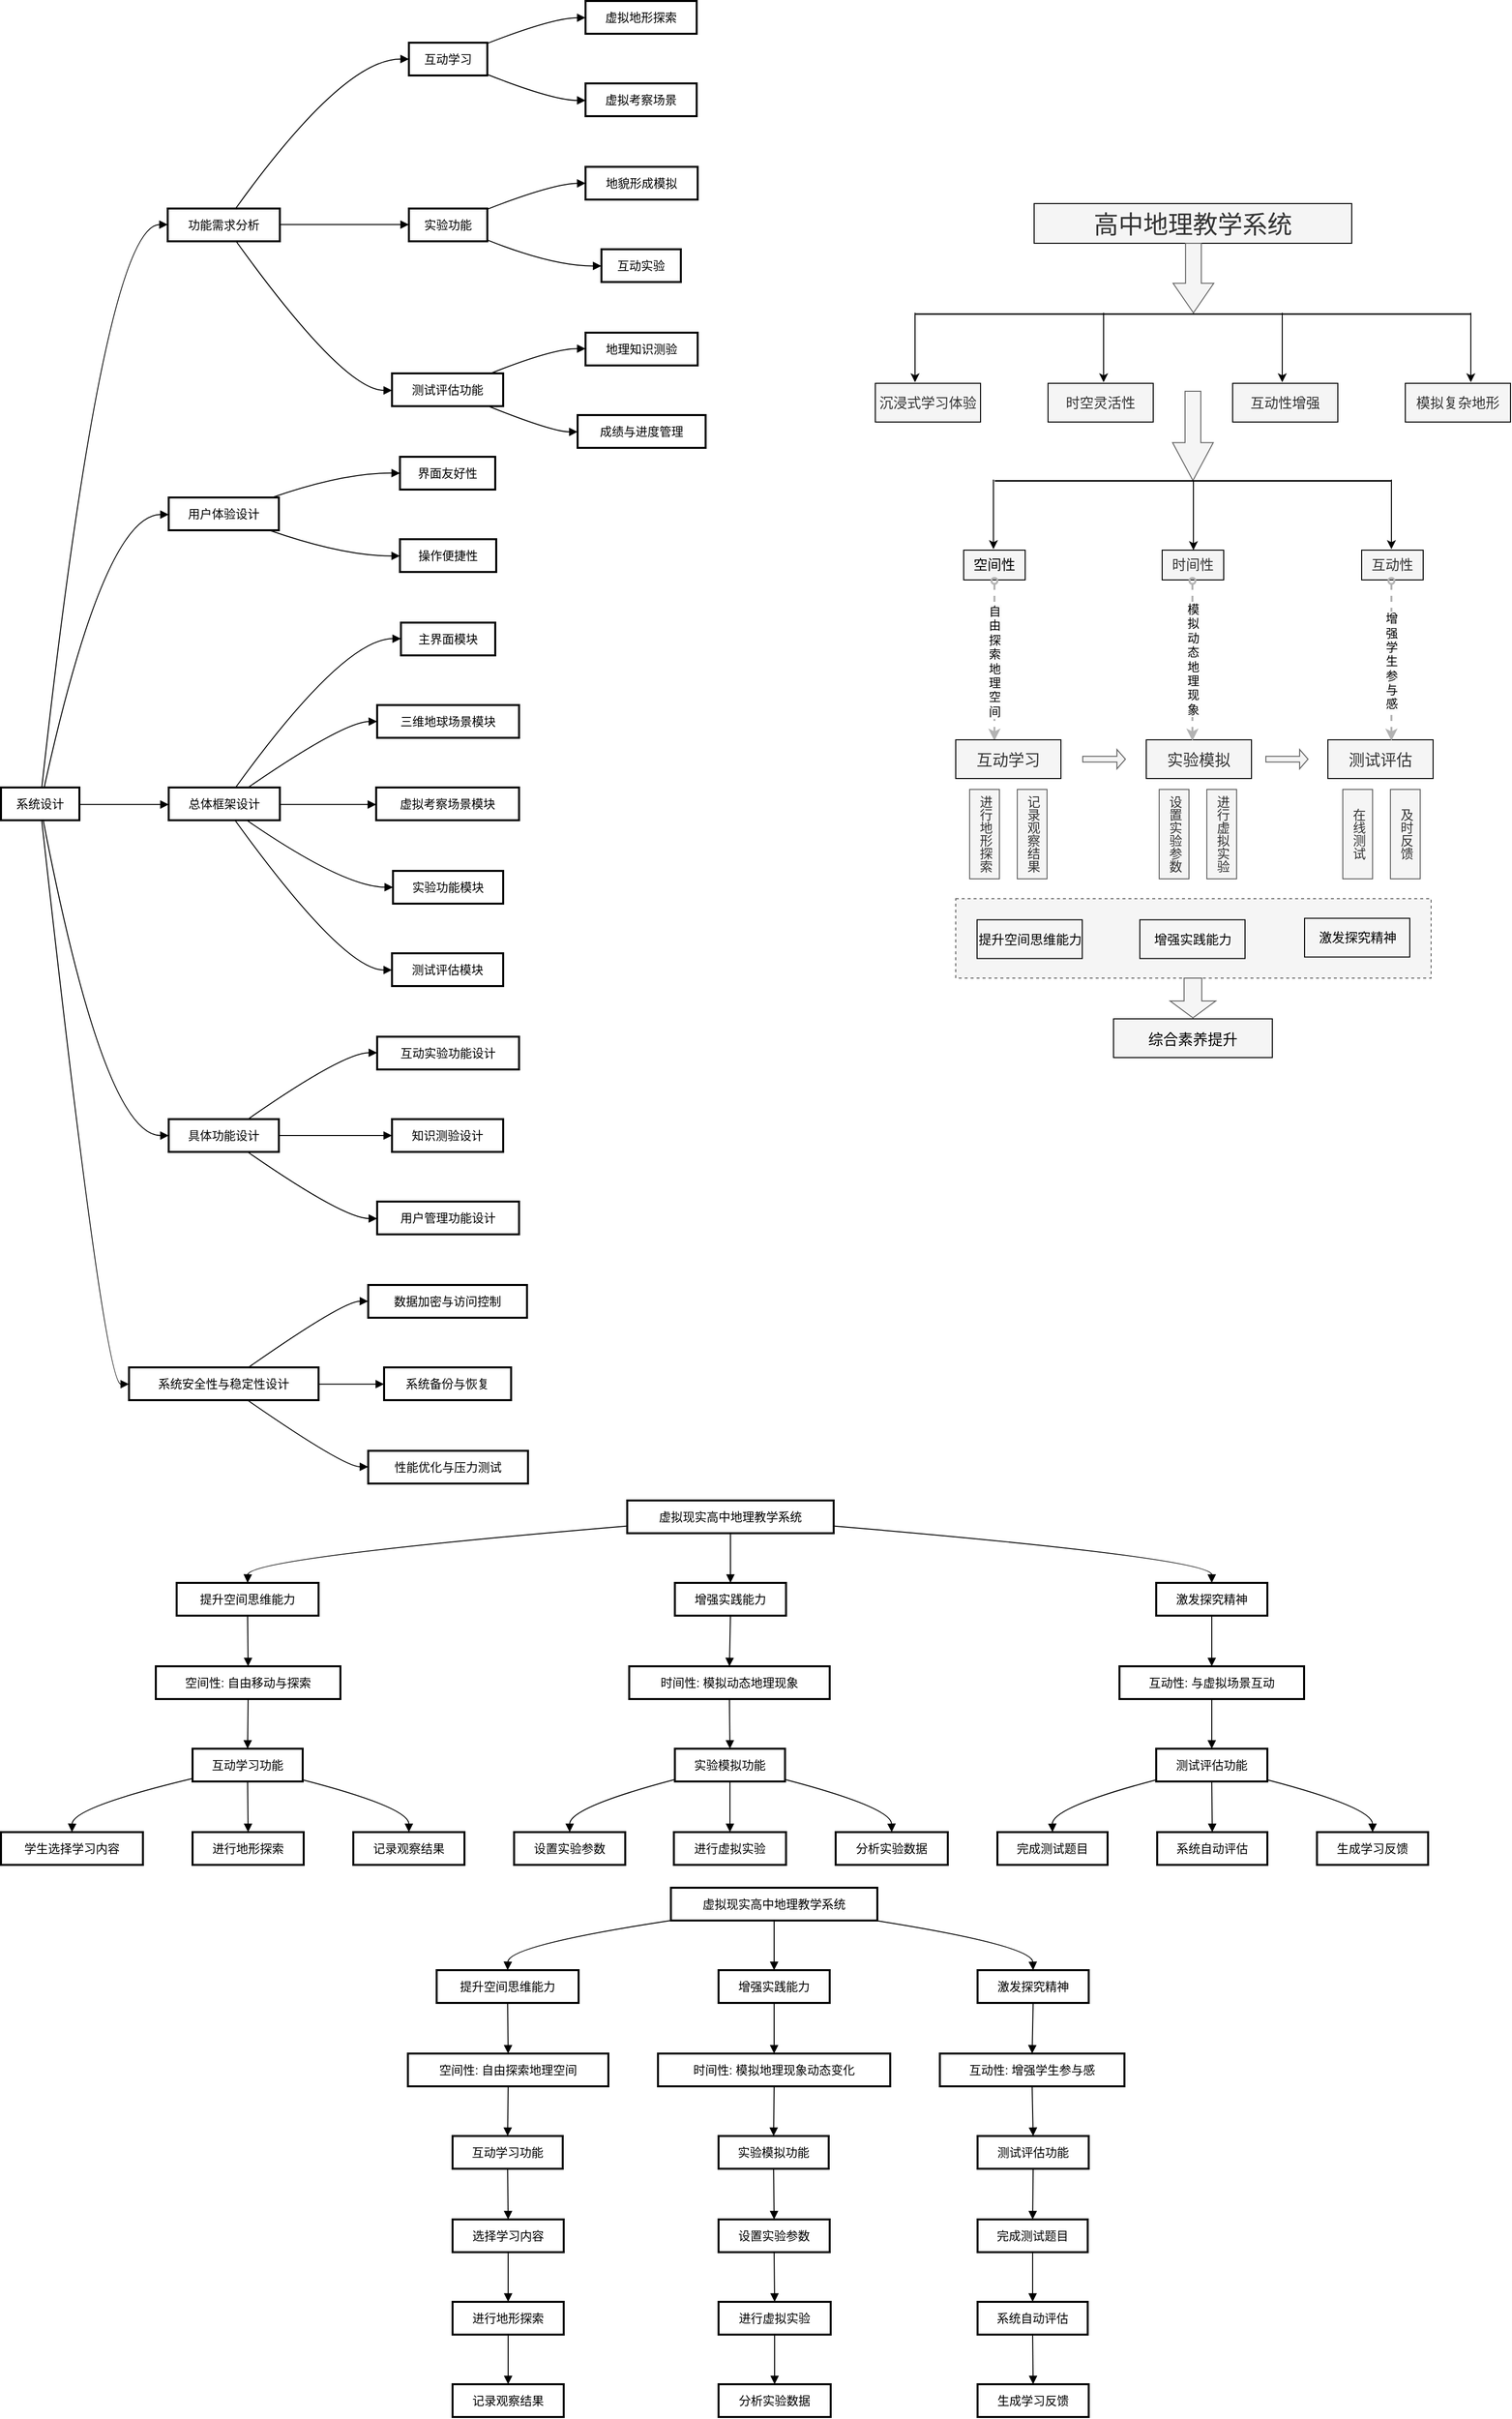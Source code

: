 <mxfile version="24.7.8">
  <diagram name="第 1 页" id="-prV1_K6u-0FTYfRDy4U">
    <mxGraphModel dx="1400" dy="871" grid="0" gridSize="10" guides="1" tooltips="1" connect="1" arrows="1" fold="1" page="1" pageScale="1" pageWidth="827" pageHeight="1169" math="0" shadow="0">
      <root>
        <mxCell id="0" />
        <mxCell id="1" parent="0" />
        <mxCell id="X02W-XwFpn8-nhFI2tIT-246" value="系统设计" style="whiteSpace=wrap;strokeWidth=2;" parent="1" vertex="1">
          <mxGeometry x="810" y="812" width="79" height="33" as="geometry" />
        </mxCell>
        <mxCell id="X02W-XwFpn8-nhFI2tIT-247" value="功能需求分析" style="whiteSpace=wrap;strokeWidth=2;" parent="1" vertex="1">
          <mxGeometry x="978" y="229" width="113" height="33" as="geometry" />
        </mxCell>
        <mxCell id="X02W-XwFpn8-nhFI2tIT-248" value="互动学习" style="whiteSpace=wrap;strokeWidth=2;" parent="1" vertex="1">
          <mxGeometry x="1221" y="62" width="79" height="33" as="geometry" />
        </mxCell>
        <mxCell id="X02W-XwFpn8-nhFI2tIT-249" value="虚拟地形探索" style="whiteSpace=wrap;strokeWidth=2;" parent="1" vertex="1">
          <mxGeometry x="1399" y="20" width="112" height="33" as="geometry" />
        </mxCell>
        <mxCell id="X02W-XwFpn8-nhFI2tIT-250" value="虚拟考察场景" style="whiteSpace=wrap;strokeWidth=2;" parent="1" vertex="1">
          <mxGeometry x="1399" y="103" width="112" height="33" as="geometry" />
        </mxCell>
        <mxCell id="X02W-XwFpn8-nhFI2tIT-251" value="实验功能" style="whiteSpace=wrap;strokeWidth=2;" parent="1" vertex="1">
          <mxGeometry x="1221" y="229" width="79" height="33" as="geometry" />
        </mxCell>
        <mxCell id="X02W-XwFpn8-nhFI2tIT-252" value="地貌形成模拟" style="whiteSpace=wrap;strokeWidth=2;" parent="1" vertex="1">
          <mxGeometry x="1399" y="187" width="113" height="33" as="geometry" />
        </mxCell>
        <mxCell id="X02W-XwFpn8-nhFI2tIT-253" value="互动实验" style="whiteSpace=wrap;strokeWidth=2;" parent="1" vertex="1">
          <mxGeometry x="1415" y="270" width="80" height="33" as="geometry" />
        </mxCell>
        <mxCell id="X02W-XwFpn8-nhFI2tIT-254" value="测试评估功能" style="whiteSpace=wrap;strokeWidth=2;" parent="1" vertex="1">
          <mxGeometry x="1204" y="395" width="112" height="33" as="geometry" />
        </mxCell>
        <mxCell id="X02W-XwFpn8-nhFI2tIT-255" value="地理知识测验" style="whiteSpace=wrap;strokeWidth=2;" parent="1" vertex="1">
          <mxGeometry x="1399" y="354" width="113" height="33" as="geometry" />
        </mxCell>
        <mxCell id="X02W-XwFpn8-nhFI2tIT-256" value="成绩与进度管理" style="whiteSpace=wrap;strokeWidth=2;" parent="1" vertex="1">
          <mxGeometry x="1391" y="437" width="129" height="33" as="geometry" />
        </mxCell>
        <mxCell id="X02W-XwFpn8-nhFI2tIT-257" value="用户体验设计" style="whiteSpace=wrap;strokeWidth=2;" parent="1" vertex="1">
          <mxGeometry x="979" y="520" width="111" height="33" as="geometry" />
        </mxCell>
        <mxCell id="X02W-XwFpn8-nhFI2tIT-258" value="界面友好性" style="whiteSpace=wrap;strokeWidth=2;" parent="1" vertex="1">
          <mxGeometry x="1212" y="479" width="96" height="33" as="geometry" />
        </mxCell>
        <mxCell id="X02W-XwFpn8-nhFI2tIT-259" value="操作便捷性" style="whiteSpace=wrap;strokeWidth=2;" parent="1" vertex="1">
          <mxGeometry x="1212" y="562" width="97" height="33" as="geometry" />
        </mxCell>
        <mxCell id="X02W-XwFpn8-nhFI2tIT-260" value="总体框架设计" style="whiteSpace=wrap;strokeWidth=2;" parent="1" vertex="1">
          <mxGeometry x="979" y="812" width="112" height="33" as="geometry" />
        </mxCell>
        <mxCell id="X02W-XwFpn8-nhFI2tIT-261" value="主界面模块" style="whiteSpace=wrap;strokeWidth=2;" parent="1" vertex="1">
          <mxGeometry x="1213" y="646" width="95" height="33" as="geometry" />
        </mxCell>
        <mxCell id="X02W-XwFpn8-nhFI2tIT-262" value="三维地球场景模块" style="whiteSpace=wrap;strokeWidth=2;" parent="1" vertex="1">
          <mxGeometry x="1189" y="729" width="143" height="33" as="geometry" />
        </mxCell>
        <mxCell id="X02W-XwFpn8-nhFI2tIT-263" value="虚拟考察场景模块" style="whiteSpace=wrap;strokeWidth=2;" parent="1" vertex="1">
          <mxGeometry x="1188" y="812" width="144" height="33" as="geometry" />
        </mxCell>
        <mxCell id="X02W-XwFpn8-nhFI2tIT-264" value="实验功能模块" style="whiteSpace=wrap;strokeWidth=2;" parent="1" vertex="1">
          <mxGeometry x="1205" y="896" width="111" height="33" as="geometry" />
        </mxCell>
        <mxCell id="X02W-XwFpn8-nhFI2tIT-265" value="测试评估模块" style="whiteSpace=wrap;strokeWidth=2;" parent="1" vertex="1">
          <mxGeometry x="1204" y="979" width="112" height="33" as="geometry" />
        </mxCell>
        <mxCell id="X02W-XwFpn8-nhFI2tIT-266" value="具体功能设计" style="whiteSpace=wrap;strokeWidth=2;" parent="1" vertex="1">
          <mxGeometry x="979" y="1146" width="111" height="33" as="geometry" />
        </mxCell>
        <mxCell id="X02W-XwFpn8-nhFI2tIT-267" value="互动实验功能设计" style="whiteSpace=wrap;strokeWidth=2;" parent="1" vertex="1">
          <mxGeometry x="1189" y="1063" width="143" height="33" as="geometry" />
        </mxCell>
        <mxCell id="X02W-XwFpn8-nhFI2tIT-268" value="知识测验设计" style="whiteSpace=wrap;strokeWidth=2;" parent="1" vertex="1">
          <mxGeometry x="1204" y="1146" width="112" height="33" as="geometry" />
        </mxCell>
        <mxCell id="X02W-XwFpn8-nhFI2tIT-269" value="用户管理功能设计" style="whiteSpace=wrap;strokeWidth=2;" parent="1" vertex="1">
          <mxGeometry x="1189" y="1229" width="143" height="33" as="geometry" />
        </mxCell>
        <mxCell id="X02W-XwFpn8-nhFI2tIT-270" value="系统安全性与稳定性设计" style="whiteSpace=wrap;strokeWidth=2;" parent="1" vertex="1">
          <mxGeometry x="939" y="1396" width="191" height="33" as="geometry" />
        </mxCell>
        <mxCell id="X02W-XwFpn8-nhFI2tIT-271" value="数据加密与访问控制" style="whiteSpace=wrap;strokeWidth=2;" parent="1" vertex="1">
          <mxGeometry x="1180" y="1313" width="160" height="33" as="geometry" />
        </mxCell>
        <mxCell id="X02W-XwFpn8-nhFI2tIT-272" value="系统备份与恢复" style="whiteSpace=wrap;strokeWidth=2;" parent="1" vertex="1">
          <mxGeometry x="1196" y="1396" width="128" height="33" as="geometry" />
        </mxCell>
        <mxCell id="X02W-XwFpn8-nhFI2tIT-273" value="性能优化与压力测试" style="whiteSpace=wrap;strokeWidth=2;" parent="1" vertex="1">
          <mxGeometry x="1180" y="1480" width="161" height="33" as="geometry" />
        </mxCell>
        <mxCell id="X02W-XwFpn8-nhFI2tIT-274" value="" style="curved=1;startArrow=none;endArrow=block;exitX=0.52;exitY=0.01;entryX=0;entryY=0.49;rounded=0;" parent="1" source="X02W-XwFpn8-nhFI2tIT-246" target="X02W-XwFpn8-nhFI2tIT-247" edge="1">
          <mxGeometry relative="1" as="geometry">
            <Array as="points">
              <mxPoint x="914" y="245" />
            </Array>
          </mxGeometry>
        </mxCell>
        <mxCell id="X02W-XwFpn8-nhFI2tIT-275" value="" style="curved=1;startArrow=none;endArrow=block;exitX=0.61;exitY=-0.02;entryX=0;entryY=0.5;rounded=0;" parent="1" source="X02W-XwFpn8-nhFI2tIT-247" target="X02W-XwFpn8-nhFI2tIT-248" edge="1">
          <mxGeometry relative="1" as="geometry">
            <Array as="points">
              <mxPoint x="1155" y="78" />
            </Array>
          </mxGeometry>
        </mxCell>
        <mxCell id="X02W-XwFpn8-nhFI2tIT-276" value="" style="curved=1;startArrow=none;endArrow=block;exitX=1;exitY=0.02;entryX=0;entryY=0.51;rounded=0;" parent="1" source="X02W-XwFpn8-nhFI2tIT-248" target="X02W-XwFpn8-nhFI2tIT-249" edge="1">
          <mxGeometry relative="1" as="geometry">
            <Array as="points">
              <mxPoint x="1366" y="37" />
            </Array>
          </mxGeometry>
        </mxCell>
        <mxCell id="X02W-XwFpn8-nhFI2tIT-277" value="" style="curved=1;startArrow=none;endArrow=block;exitX=1;exitY=0.97;entryX=0;entryY=0.52;rounded=0;" parent="1" source="X02W-XwFpn8-nhFI2tIT-248" target="X02W-XwFpn8-nhFI2tIT-250" edge="1">
          <mxGeometry relative="1" as="geometry">
            <Array as="points">
              <mxPoint x="1366" y="120" />
            </Array>
          </mxGeometry>
        </mxCell>
        <mxCell id="X02W-XwFpn8-nhFI2tIT-278" value="" style="curved=1;startArrow=none;endArrow=block;exitX=1;exitY=0.49;entryX=0;entryY=0.49;rounded=0;" parent="1" source="X02W-XwFpn8-nhFI2tIT-247" target="X02W-XwFpn8-nhFI2tIT-251" edge="1">
          <mxGeometry relative="1" as="geometry">
            <Array as="points" />
          </mxGeometry>
        </mxCell>
        <mxCell id="X02W-XwFpn8-nhFI2tIT-279" value="" style="curved=1;startArrow=none;endArrow=block;exitX=1;exitY=0.02;entryX=0;entryY=0.5;rounded=0;" parent="1" source="X02W-XwFpn8-nhFI2tIT-251" target="X02W-XwFpn8-nhFI2tIT-252" edge="1">
          <mxGeometry relative="1" as="geometry">
            <Array as="points">
              <mxPoint x="1366" y="204" />
            </Array>
          </mxGeometry>
        </mxCell>
        <mxCell id="X02W-XwFpn8-nhFI2tIT-280" value="" style="curved=1;startArrow=none;endArrow=block;exitX=1;exitY=0.96;entryX=0;entryY=0.51;rounded=0;" parent="1" source="X02W-XwFpn8-nhFI2tIT-251" target="X02W-XwFpn8-nhFI2tIT-253" edge="1">
          <mxGeometry relative="1" as="geometry">
            <Array as="points">
              <mxPoint x="1366" y="287" />
            </Array>
          </mxGeometry>
        </mxCell>
        <mxCell id="X02W-XwFpn8-nhFI2tIT-281" value="" style="curved=1;startArrow=none;endArrow=block;exitX=0.61;exitY=1;entryX=0;entryY=0.52;rounded=0;" parent="1" source="X02W-XwFpn8-nhFI2tIT-247" target="X02W-XwFpn8-nhFI2tIT-254" edge="1">
          <mxGeometry relative="1" as="geometry">
            <Array as="points">
              <mxPoint x="1155" y="412" />
            </Array>
          </mxGeometry>
        </mxCell>
        <mxCell id="X02W-XwFpn8-nhFI2tIT-282" value="" style="curved=1;startArrow=none;endArrow=block;exitX=0.88;exitY=0.01;entryX=0;entryY=0.49;rounded=0;" parent="1" source="X02W-XwFpn8-nhFI2tIT-254" target="X02W-XwFpn8-nhFI2tIT-255" edge="1">
          <mxGeometry relative="1" as="geometry">
            <Array as="points">
              <mxPoint x="1366" y="370" />
            </Array>
          </mxGeometry>
        </mxCell>
        <mxCell id="X02W-XwFpn8-nhFI2tIT-283" value="" style="curved=1;startArrow=none;endArrow=block;exitX=0.88;exitY=1.02;entryX=0;entryY=0.51;rounded=0;" parent="1" source="X02W-XwFpn8-nhFI2tIT-254" target="X02W-XwFpn8-nhFI2tIT-256" edge="1">
          <mxGeometry relative="1" as="geometry">
            <Array as="points">
              <mxPoint x="1366" y="454" />
            </Array>
          </mxGeometry>
        </mxCell>
        <mxCell id="X02W-XwFpn8-nhFI2tIT-284" value="" style="curved=1;startArrow=none;endArrow=block;exitX=0.55;exitY=0.01;entryX=0;entryY=0.52;rounded=0;" parent="1" source="X02W-XwFpn8-nhFI2tIT-246" target="X02W-XwFpn8-nhFI2tIT-257" edge="1">
          <mxGeometry relative="1" as="geometry">
            <Array as="points">
              <mxPoint x="914" y="537" />
            </Array>
          </mxGeometry>
        </mxCell>
        <mxCell id="X02W-XwFpn8-nhFI2tIT-285" value="" style="curved=1;startArrow=none;endArrow=block;exitX=0.93;exitY=0.01;entryX=0;entryY=0.5;rounded=0;" parent="1" source="X02W-XwFpn8-nhFI2tIT-257" target="X02W-XwFpn8-nhFI2tIT-258" edge="1">
          <mxGeometry relative="1" as="geometry">
            <Array as="points">
              <mxPoint x="1155" y="495" />
            </Array>
          </mxGeometry>
        </mxCell>
        <mxCell id="X02W-XwFpn8-nhFI2tIT-286" value="" style="curved=1;startArrow=none;endArrow=block;exitX=0.93;exitY=1.02;entryX=0;entryY=0.51;rounded=0;" parent="1" source="X02W-XwFpn8-nhFI2tIT-257" target="X02W-XwFpn8-nhFI2tIT-259" edge="1">
          <mxGeometry relative="1" as="geometry">
            <Array as="points">
              <mxPoint x="1155" y="579" />
            </Array>
          </mxGeometry>
        </mxCell>
        <mxCell id="X02W-XwFpn8-nhFI2tIT-287" value="" style="curved=1;startArrow=none;endArrow=block;exitX=1;exitY=0.52;entryX=0;entryY=0.52;rounded=0;" parent="1" source="X02W-XwFpn8-nhFI2tIT-246" target="X02W-XwFpn8-nhFI2tIT-260" edge="1">
          <mxGeometry relative="1" as="geometry">
            <Array as="points" />
          </mxGeometry>
        </mxCell>
        <mxCell id="X02W-XwFpn8-nhFI2tIT-288" value="" style="curved=1;startArrow=none;endArrow=block;exitX=0.6;exitY=0.01;entryX=0;entryY=0.49;rounded=0;" parent="1" source="X02W-XwFpn8-nhFI2tIT-260" target="X02W-XwFpn8-nhFI2tIT-261" edge="1">
          <mxGeometry relative="1" as="geometry">
            <Array as="points">
              <mxPoint x="1155" y="662" />
            </Array>
          </mxGeometry>
        </mxCell>
        <mxCell id="X02W-XwFpn8-nhFI2tIT-289" value="" style="curved=1;startArrow=none;endArrow=block;exitX=0.71;exitY=0.01;entryX=0;entryY=0.5;rounded=0;" parent="1" source="X02W-XwFpn8-nhFI2tIT-260" target="X02W-XwFpn8-nhFI2tIT-262" edge="1">
          <mxGeometry relative="1" as="geometry">
            <Array as="points">
              <mxPoint x="1155" y="746" />
            </Array>
          </mxGeometry>
        </mxCell>
        <mxCell id="X02W-XwFpn8-nhFI2tIT-290" value="" style="curved=1;startArrow=none;endArrow=block;exitX=0.99;exitY=0.52;entryX=0;entryY=0.52;rounded=0;" parent="1" source="X02W-XwFpn8-nhFI2tIT-260" target="X02W-XwFpn8-nhFI2tIT-263" edge="1">
          <mxGeometry relative="1" as="geometry">
            <Array as="points" />
          </mxGeometry>
        </mxCell>
        <mxCell id="X02W-XwFpn8-nhFI2tIT-291" value="" style="curved=1;startArrow=none;endArrow=block;exitX=0.71;exitY=1.02;entryX=0;entryY=0.5;rounded=0;" parent="1" source="X02W-XwFpn8-nhFI2tIT-260" target="X02W-XwFpn8-nhFI2tIT-264" edge="1">
          <mxGeometry relative="1" as="geometry">
            <Array as="points">
              <mxPoint x="1155" y="912" />
            </Array>
          </mxGeometry>
        </mxCell>
        <mxCell id="X02W-XwFpn8-nhFI2tIT-292" value="" style="curved=1;startArrow=none;endArrow=block;exitX=0.6;exitY=1.02;entryX=0;entryY=0.51;rounded=0;" parent="1" source="X02W-XwFpn8-nhFI2tIT-260" target="X02W-XwFpn8-nhFI2tIT-265" edge="1">
          <mxGeometry relative="1" as="geometry">
            <Array as="points">
              <mxPoint x="1155" y="996" />
            </Array>
          </mxGeometry>
        </mxCell>
        <mxCell id="X02W-XwFpn8-nhFI2tIT-293" value="" style="curved=1;startArrow=none;endArrow=block;exitX=0.54;exitY=1.02;entryX=0;entryY=0.5;rounded=0;" parent="1" source="X02W-XwFpn8-nhFI2tIT-246" target="X02W-XwFpn8-nhFI2tIT-266" edge="1">
          <mxGeometry relative="1" as="geometry">
            <Array as="points">
              <mxPoint x="914" y="1163" />
            </Array>
          </mxGeometry>
        </mxCell>
        <mxCell id="X02W-XwFpn8-nhFI2tIT-294" value="" style="curved=1;startArrow=none;endArrow=block;exitX=0.72;exitY=0;entryX=0;entryY=0.49;rounded=0;" parent="1" source="X02W-XwFpn8-nhFI2tIT-266" target="X02W-XwFpn8-nhFI2tIT-267" edge="1">
          <mxGeometry relative="1" as="geometry">
            <Array as="points">
              <mxPoint x="1155" y="1079" />
            </Array>
          </mxGeometry>
        </mxCell>
        <mxCell id="X02W-XwFpn8-nhFI2tIT-295" value="" style="curved=1;startArrow=none;endArrow=block;exitX=1;exitY=0.5;entryX=0;entryY=0.5;rounded=0;" parent="1" source="X02W-XwFpn8-nhFI2tIT-266" target="X02W-XwFpn8-nhFI2tIT-268" edge="1">
          <mxGeometry relative="1" as="geometry">
            <Array as="points" />
          </mxGeometry>
        </mxCell>
        <mxCell id="X02W-XwFpn8-nhFI2tIT-296" value="" style="curved=1;startArrow=none;endArrow=block;exitX=0.72;exitY=1.01;entryX=0;entryY=0.52;rounded=0;" parent="1" source="X02W-XwFpn8-nhFI2tIT-266" target="X02W-XwFpn8-nhFI2tIT-269" edge="1">
          <mxGeometry relative="1" as="geometry">
            <Array as="points">
              <mxPoint x="1155" y="1246" />
            </Array>
          </mxGeometry>
        </mxCell>
        <mxCell id="X02W-XwFpn8-nhFI2tIT-297" value="" style="curved=1;startArrow=none;endArrow=block;exitX=0.52;exitY=1.02;entryX=0;entryY=0.51;rounded=0;" parent="1" source="X02W-XwFpn8-nhFI2tIT-246" target="X02W-XwFpn8-nhFI2tIT-270" edge="1">
          <mxGeometry relative="1" as="geometry">
            <Array as="points">
              <mxPoint x="914" y="1413" />
            </Array>
          </mxGeometry>
        </mxCell>
        <mxCell id="X02W-XwFpn8-nhFI2tIT-298" value="" style="curved=1;startArrow=none;endArrow=block;exitX=0.63;exitY=0;entryX=0;entryY=0.5;rounded=0;" parent="1" source="X02W-XwFpn8-nhFI2tIT-270" target="X02W-XwFpn8-nhFI2tIT-271" edge="1">
          <mxGeometry relative="1" as="geometry">
            <Array as="points">
              <mxPoint x="1155" y="1329" />
            </Array>
          </mxGeometry>
        </mxCell>
        <mxCell id="X02W-XwFpn8-nhFI2tIT-299" value="" style="curved=1;startArrow=none;endArrow=block;exitX=1;exitY=0.51;entryX=0;entryY=0.51;rounded=0;" parent="1" source="X02W-XwFpn8-nhFI2tIT-270" target="X02W-XwFpn8-nhFI2tIT-272" edge="1">
          <mxGeometry relative="1" as="geometry">
            <Array as="points" />
          </mxGeometry>
        </mxCell>
        <mxCell id="X02W-XwFpn8-nhFI2tIT-300" value="" style="curved=1;startArrow=none;endArrow=block;exitX=0.63;exitY=1.02;entryX=0;entryY=0.49;rounded=0;" parent="1" source="X02W-XwFpn8-nhFI2tIT-270" target="X02W-XwFpn8-nhFI2tIT-273" edge="1">
          <mxGeometry relative="1" as="geometry">
            <Array as="points">
              <mxPoint x="1155" y="1496" />
            </Array>
          </mxGeometry>
        </mxCell>
        <mxCell id="YhO-kmCt9V6vggGE06Bi-33" value="虚拟现实高中地理教学系统" style="whiteSpace=wrap;strokeWidth=2;" vertex="1" parent="1">
          <mxGeometry x="1441" y="1530" width="208" height="33" as="geometry" />
        </mxCell>
        <mxCell id="YhO-kmCt9V6vggGE06Bi-34" value="提升空间思维能力" style="whiteSpace=wrap;strokeWidth=2;" vertex="1" parent="1">
          <mxGeometry x="987" y="1613" width="143" height="33" as="geometry" />
        </mxCell>
        <mxCell id="YhO-kmCt9V6vggGE06Bi-35" value="增强实践能力" style="whiteSpace=wrap;strokeWidth=2;" vertex="1" parent="1">
          <mxGeometry x="1489" y="1613" width="112" height="33" as="geometry" />
        </mxCell>
        <mxCell id="YhO-kmCt9V6vggGE06Bi-36" value="激发探究精神" style="whiteSpace=wrap;strokeWidth=2;" vertex="1" parent="1">
          <mxGeometry x="1974" y="1613" width="112" height="33" as="geometry" />
        </mxCell>
        <mxCell id="YhO-kmCt9V6vggGE06Bi-37" value="空间性: 自由移动与探索" style="whiteSpace=wrap;strokeWidth=2;" vertex="1" parent="1">
          <mxGeometry x="966" y="1697" width="186" height="33" as="geometry" />
        </mxCell>
        <mxCell id="YhO-kmCt9V6vggGE06Bi-38" value="时间性: 模拟动态地理现象" style="whiteSpace=wrap;strokeWidth=2;" vertex="1" parent="1">
          <mxGeometry x="1443" y="1697" width="202" height="33" as="geometry" />
        </mxCell>
        <mxCell id="YhO-kmCt9V6vggGE06Bi-39" value="互动性: 与虚拟场景互动" style="whiteSpace=wrap;strokeWidth=2;" vertex="1" parent="1">
          <mxGeometry x="1937" y="1697" width="186" height="33" as="geometry" />
        </mxCell>
        <mxCell id="YhO-kmCt9V6vggGE06Bi-40" value="互动学习功能" style="whiteSpace=wrap;strokeWidth=2;" vertex="1" parent="1">
          <mxGeometry x="1003" y="1780" width="111" height="33" as="geometry" />
        </mxCell>
        <mxCell id="YhO-kmCt9V6vggGE06Bi-41" value="实验模拟功能" style="whiteSpace=wrap;strokeWidth=2;" vertex="1" parent="1">
          <mxGeometry x="1489" y="1780" width="111" height="33" as="geometry" />
        </mxCell>
        <mxCell id="YhO-kmCt9V6vggGE06Bi-42" value="测试评估功能" style="whiteSpace=wrap;strokeWidth=2;" vertex="1" parent="1">
          <mxGeometry x="1974" y="1780" width="112" height="33" as="geometry" />
        </mxCell>
        <mxCell id="YhO-kmCt9V6vggGE06Bi-43" value="学生选择学习内容" style="whiteSpace=wrap;strokeWidth=2;" vertex="1" parent="1">
          <mxGeometry x="810" y="1864" width="143" height="33" as="geometry" />
        </mxCell>
        <mxCell id="YhO-kmCt9V6vggGE06Bi-44" value="进行地形探索" style="whiteSpace=wrap;strokeWidth=2;" vertex="1" parent="1">
          <mxGeometry x="1003" y="1864" width="112" height="33" as="geometry" />
        </mxCell>
        <mxCell id="YhO-kmCt9V6vggGE06Bi-45" value="记录观察结果" style="whiteSpace=wrap;strokeWidth=2;" vertex="1" parent="1">
          <mxGeometry x="1165" y="1864" width="112" height="33" as="geometry" />
        </mxCell>
        <mxCell id="YhO-kmCt9V6vggGE06Bi-46" value="设置实验参数" style="whiteSpace=wrap;strokeWidth=2;" vertex="1" parent="1">
          <mxGeometry x="1327" y="1864" width="112" height="33" as="geometry" />
        </mxCell>
        <mxCell id="YhO-kmCt9V6vggGE06Bi-47" value="进行虚拟实验" style="whiteSpace=wrap;strokeWidth=2;" vertex="1" parent="1">
          <mxGeometry x="1488" y="1864" width="113" height="33" as="geometry" />
        </mxCell>
        <mxCell id="YhO-kmCt9V6vggGE06Bi-48" value="分析实验数据" style="whiteSpace=wrap;strokeWidth=2;" vertex="1" parent="1">
          <mxGeometry x="1651" y="1864" width="113" height="33" as="geometry" />
        </mxCell>
        <mxCell id="YhO-kmCt9V6vggGE06Bi-49" value="完成测试题目" style="whiteSpace=wrap;strokeWidth=2;" vertex="1" parent="1">
          <mxGeometry x="1814" y="1864" width="111" height="33" as="geometry" />
        </mxCell>
        <mxCell id="YhO-kmCt9V6vggGE06Bi-50" value="系统自动评估" style="whiteSpace=wrap;strokeWidth=2;" vertex="1" parent="1">
          <mxGeometry x="1975" y="1864" width="111" height="33" as="geometry" />
        </mxCell>
        <mxCell id="YhO-kmCt9V6vggGE06Bi-51" value="生成学习反馈" style="whiteSpace=wrap;strokeWidth=2;" vertex="1" parent="1">
          <mxGeometry x="2136" y="1864" width="112" height="33" as="geometry" />
        </mxCell>
        <mxCell id="YhO-kmCt9V6vggGE06Bi-52" value="" style="curved=1;startArrow=none;endArrow=block;exitX=0;exitY=0.78;entryX=0.5;entryY=0.01;rounded=0;" edge="1" parent="1" source="YhO-kmCt9V6vggGE06Bi-33" target="YhO-kmCt9V6vggGE06Bi-34">
          <mxGeometry relative="1" as="geometry">
            <Array as="points">
              <mxPoint x="1059" y="1588" />
            </Array>
          </mxGeometry>
        </mxCell>
        <mxCell id="YhO-kmCt9V6vggGE06Bi-53" value="" style="curved=1;startArrow=none;endArrow=block;exitX=0.5;exitY=1.01;entryX=0.5;entryY=0.01;rounded=0;" edge="1" parent="1" source="YhO-kmCt9V6vggGE06Bi-33" target="YhO-kmCt9V6vggGE06Bi-35">
          <mxGeometry relative="1" as="geometry">
            <Array as="points" />
          </mxGeometry>
        </mxCell>
        <mxCell id="YhO-kmCt9V6vggGE06Bi-54" value="" style="curved=1;startArrow=none;endArrow=block;exitX=1;exitY=0.78;entryX=0.5;entryY=0.01;rounded=0;" edge="1" parent="1" source="YhO-kmCt9V6vggGE06Bi-33" target="YhO-kmCt9V6vggGE06Bi-36">
          <mxGeometry relative="1" as="geometry">
            <Array as="points">
              <mxPoint x="2030" y="1588" />
            </Array>
          </mxGeometry>
        </mxCell>
        <mxCell id="YhO-kmCt9V6vggGE06Bi-55" value="" style="curved=1;startArrow=none;endArrow=block;exitX=0.5;exitY=1.02;entryX=0.5;entryY=-0.01;rounded=0;" edge="1" parent="1" source="YhO-kmCt9V6vggGE06Bi-34" target="YhO-kmCt9V6vggGE06Bi-37">
          <mxGeometry relative="1" as="geometry">
            <Array as="points" />
          </mxGeometry>
        </mxCell>
        <mxCell id="YhO-kmCt9V6vggGE06Bi-56" value="" style="curved=1;startArrow=none;endArrow=block;exitX=0.5;exitY=1.02;entryX=0.5;entryY=-0.01;rounded=0;" edge="1" parent="1" source="YhO-kmCt9V6vggGE06Bi-35" target="YhO-kmCt9V6vggGE06Bi-38">
          <mxGeometry relative="1" as="geometry">
            <Array as="points" />
          </mxGeometry>
        </mxCell>
        <mxCell id="YhO-kmCt9V6vggGE06Bi-57" value="" style="curved=1;startArrow=none;endArrow=block;exitX=0.5;exitY=1.02;entryX=0.5;entryY=-0.01;rounded=0;" edge="1" parent="1" source="YhO-kmCt9V6vggGE06Bi-36" target="YhO-kmCt9V6vggGE06Bi-39">
          <mxGeometry relative="1" as="geometry">
            <Array as="points" />
          </mxGeometry>
        </mxCell>
        <mxCell id="YhO-kmCt9V6vggGE06Bi-58" value="" style="curved=1;startArrow=none;endArrow=block;exitX=0.5;exitY=1.01;entryX=0.5;entryY=0.01;rounded=0;" edge="1" parent="1" source="YhO-kmCt9V6vggGE06Bi-37" target="YhO-kmCt9V6vggGE06Bi-40">
          <mxGeometry relative="1" as="geometry">
            <Array as="points" />
          </mxGeometry>
        </mxCell>
        <mxCell id="YhO-kmCt9V6vggGE06Bi-59" value="" style="curved=1;startArrow=none;endArrow=block;exitX=0.5;exitY=1.01;entryX=0.5;entryY=0.01;rounded=0;" edge="1" parent="1" source="YhO-kmCt9V6vggGE06Bi-38" target="YhO-kmCt9V6vggGE06Bi-41">
          <mxGeometry relative="1" as="geometry">
            <Array as="points" />
          </mxGeometry>
        </mxCell>
        <mxCell id="YhO-kmCt9V6vggGE06Bi-60" value="" style="curved=1;startArrow=none;endArrow=block;exitX=0.5;exitY=1.01;entryX=0.5;entryY=0.01;rounded=0;" edge="1" parent="1" source="YhO-kmCt9V6vggGE06Bi-39" target="YhO-kmCt9V6vggGE06Bi-42">
          <mxGeometry relative="1" as="geometry">
            <Array as="points" />
          </mxGeometry>
        </mxCell>
        <mxCell id="YhO-kmCt9V6vggGE06Bi-61" value="" style="curved=1;startArrow=none;endArrow=block;exitX=0;exitY=0.91;entryX=0.5;entryY=-0.01;rounded=0;" edge="1" parent="1" source="YhO-kmCt9V6vggGE06Bi-40" target="YhO-kmCt9V6vggGE06Bi-43">
          <mxGeometry relative="1" as="geometry">
            <Array as="points">
              <mxPoint x="882" y="1839" />
            </Array>
          </mxGeometry>
        </mxCell>
        <mxCell id="YhO-kmCt9V6vggGE06Bi-62" value="" style="curved=1;startArrow=none;endArrow=block;exitX=0.5;exitY=1.02;entryX=0.5;entryY=-0.01;rounded=0;" edge="1" parent="1" source="YhO-kmCt9V6vggGE06Bi-40" target="YhO-kmCt9V6vggGE06Bi-44">
          <mxGeometry relative="1" as="geometry">
            <Array as="points" />
          </mxGeometry>
        </mxCell>
        <mxCell id="YhO-kmCt9V6vggGE06Bi-63" value="" style="curved=1;startArrow=none;endArrow=block;exitX=1;exitY=0.95;entryX=0.5;entryY=-0.01;rounded=0;" edge="1" parent="1" source="YhO-kmCt9V6vggGE06Bi-40" target="YhO-kmCt9V6vggGE06Bi-45">
          <mxGeometry relative="1" as="geometry">
            <Array as="points">
              <mxPoint x="1221" y="1839" />
            </Array>
          </mxGeometry>
        </mxCell>
        <mxCell id="YhO-kmCt9V6vggGE06Bi-64" value="" style="curved=1;startArrow=none;endArrow=block;exitX=0;exitY=0.94;entryX=0.5;entryY=-0.01;rounded=0;" edge="1" parent="1" source="YhO-kmCt9V6vggGE06Bi-41" target="YhO-kmCt9V6vggGE06Bi-46">
          <mxGeometry relative="1" as="geometry">
            <Array as="points">
              <mxPoint x="1383" y="1839" />
            </Array>
          </mxGeometry>
        </mxCell>
        <mxCell id="YhO-kmCt9V6vggGE06Bi-65" value="" style="curved=1;startArrow=none;endArrow=block;exitX=0.5;exitY=1.02;entryX=0.5;entryY=-0.01;rounded=0;" edge="1" parent="1" source="YhO-kmCt9V6vggGE06Bi-41" target="YhO-kmCt9V6vggGE06Bi-47">
          <mxGeometry relative="1" as="geometry">
            <Array as="points" />
          </mxGeometry>
        </mxCell>
        <mxCell id="YhO-kmCt9V6vggGE06Bi-66" value="" style="curved=1;startArrow=none;endArrow=block;exitX=1;exitY=0.94;entryX=0.5;entryY=-0.01;rounded=0;" edge="1" parent="1" source="YhO-kmCt9V6vggGE06Bi-41" target="YhO-kmCt9V6vggGE06Bi-48">
          <mxGeometry relative="1" as="geometry">
            <Array as="points">
              <mxPoint x="1707" y="1839" />
            </Array>
          </mxGeometry>
        </mxCell>
        <mxCell id="YhO-kmCt9V6vggGE06Bi-67" value="" style="curved=1;startArrow=none;endArrow=block;exitX=0;exitY=0.95;entryX=0.5;entryY=-0.01;rounded=0;" edge="1" parent="1" source="YhO-kmCt9V6vggGE06Bi-42" target="YhO-kmCt9V6vggGE06Bi-49">
          <mxGeometry relative="1" as="geometry">
            <Array as="points">
              <mxPoint x="1869" y="1839" />
            </Array>
          </mxGeometry>
        </mxCell>
        <mxCell id="YhO-kmCt9V6vggGE06Bi-68" value="" style="curved=1;startArrow=none;endArrow=block;exitX=0.5;exitY=1.02;entryX=0.5;entryY=-0.01;rounded=0;" edge="1" parent="1" source="YhO-kmCt9V6vggGE06Bi-42" target="YhO-kmCt9V6vggGE06Bi-50">
          <mxGeometry relative="1" as="geometry">
            <Array as="points" />
          </mxGeometry>
        </mxCell>
        <mxCell id="YhO-kmCt9V6vggGE06Bi-69" value="" style="curved=1;startArrow=none;endArrow=block;exitX=1;exitY=0.95;entryX=0.5;entryY=-0.01;rounded=0;" edge="1" parent="1" source="YhO-kmCt9V6vggGE06Bi-42" target="YhO-kmCt9V6vggGE06Bi-51">
          <mxGeometry relative="1" as="geometry">
            <Array as="points">
              <mxPoint x="2192" y="1839" />
            </Array>
          </mxGeometry>
        </mxCell>
        <mxCell id="YhO-kmCt9V6vggGE06Bi-70" value="虚拟现实高中地理教学系统" style="whiteSpace=wrap;strokeWidth=2;" vertex="1" parent="1">
          <mxGeometry x="1485" y="1920" width="208" height="33" as="geometry" />
        </mxCell>
        <mxCell id="YhO-kmCt9V6vggGE06Bi-71" value="提升空间思维能力" style="whiteSpace=wrap;strokeWidth=2;" vertex="1" parent="1">
          <mxGeometry x="1249" y="2003" width="143" height="33" as="geometry" />
        </mxCell>
        <mxCell id="YhO-kmCt9V6vggGE06Bi-72" value="增强实践能力" style="whiteSpace=wrap;strokeWidth=2;" vertex="1" parent="1">
          <mxGeometry x="1533" y="2003" width="112" height="33" as="geometry" />
        </mxCell>
        <mxCell id="YhO-kmCt9V6vggGE06Bi-73" value="激发探究精神" style="whiteSpace=wrap;strokeWidth=2;" vertex="1" parent="1">
          <mxGeometry x="1794" y="2003" width="112" height="33" as="geometry" />
        </mxCell>
        <mxCell id="YhO-kmCt9V6vggGE06Bi-74" value="空间性: 自由探索地理空间" style="whiteSpace=wrap;strokeWidth=2;" vertex="1" parent="1">
          <mxGeometry x="1220" y="2087" width="202" height="33" as="geometry" />
        </mxCell>
        <mxCell id="YhO-kmCt9V6vggGE06Bi-75" value="时间性: 模拟地理现象动态变化" style="whiteSpace=wrap;strokeWidth=2;" vertex="1" parent="1">
          <mxGeometry x="1472" y="2087" width="234" height="33" as="geometry" />
        </mxCell>
        <mxCell id="YhO-kmCt9V6vggGE06Bi-76" value="互动性: 增强学生参与感" style="whiteSpace=wrap;strokeWidth=2;" vertex="1" parent="1">
          <mxGeometry x="1756" y="2087" width="186" height="33" as="geometry" />
        </mxCell>
        <mxCell id="YhO-kmCt9V6vggGE06Bi-77" value="互动学习功能" style="whiteSpace=wrap;strokeWidth=2;" vertex="1" parent="1">
          <mxGeometry x="1265" y="2170" width="111" height="33" as="geometry" />
        </mxCell>
        <mxCell id="YhO-kmCt9V6vggGE06Bi-78" value="实验模拟功能" style="whiteSpace=wrap;strokeWidth=2;" vertex="1" parent="1">
          <mxGeometry x="1533" y="2170" width="111" height="33" as="geometry" />
        </mxCell>
        <mxCell id="YhO-kmCt9V6vggGE06Bi-79" value="测试评估功能" style="whiteSpace=wrap;strokeWidth=2;" vertex="1" parent="1">
          <mxGeometry x="1794" y="2170" width="112" height="33" as="geometry" />
        </mxCell>
        <mxCell id="YhO-kmCt9V6vggGE06Bi-80" value="选择学习内容" style="whiteSpace=wrap;strokeWidth=2;" vertex="1" parent="1">
          <mxGeometry x="1265" y="2254" width="112" height="33" as="geometry" />
        </mxCell>
        <mxCell id="YhO-kmCt9V6vggGE06Bi-81" value="进行地形探索" style="whiteSpace=wrap;strokeWidth=2;" vertex="1" parent="1">
          <mxGeometry x="1265" y="2337" width="112" height="33" as="geometry" />
        </mxCell>
        <mxCell id="YhO-kmCt9V6vggGE06Bi-82" value="记录观察结果" style="whiteSpace=wrap;strokeWidth=2;" vertex="1" parent="1">
          <mxGeometry x="1265" y="2420" width="112" height="33" as="geometry" />
        </mxCell>
        <mxCell id="YhO-kmCt9V6vggGE06Bi-83" value="设置实验参数" style="whiteSpace=wrap;strokeWidth=2;" vertex="1" parent="1">
          <mxGeometry x="1533" y="2254" width="112" height="33" as="geometry" />
        </mxCell>
        <mxCell id="YhO-kmCt9V6vggGE06Bi-84" value="进行虚拟实验" style="whiteSpace=wrap;strokeWidth=2;" vertex="1" parent="1">
          <mxGeometry x="1533" y="2337" width="113" height="33" as="geometry" />
        </mxCell>
        <mxCell id="YhO-kmCt9V6vggGE06Bi-85" value="分析实验数据" style="whiteSpace=wrap;strokeWidth=2;" vertex="1" parent="1">
          <mxGeometry x="1533" y="2420" width="113" height="33" as="geometry" />
        </mxCell>
        <mxCell id="YhO-kmCt9V6vggGE06Bi-86" value="完成测试题目" style="whiteSpace=wrap;strokeWidth=2;" vertex="1" parent="1">
          <mxGeometry x="1794" y="2254" width="111" height="33" as="geometry" />
        </mxCell>
        <mxCell id="YhO-kmCt9V6vggGE06Bi-87" value="系统自动评估" style="whiteSpace=wrap;strokeWidth=2;" vertex="1" parent="1">
          <mxGeometry x="1794" y="2337" width="111" height="33" as="geometry" />
        </mxCell>
        <mxCell id="YhO-kmCt9V6vggGE06Bi-88" value="生成学习反馈" style="whiteSpace=wrap;strokeWidth=2;" vertex="1" parent="1">
          <mxGeometry x="1794" y="2420" width="112" height="33" as="geometry" />
        </mxCell>
        <mxCell id="YhO-kmCt9V6vggGE06Bi-89" value="" style="curved=1;startArrow=none;endArrow=block;exitX=0;exitY=1;entryX=0.5;entryY=0.01;rounded=0;" edge="1" parent="1" source="YhO-kmCt9V6vggGE06Bi-70" target="YhO-kmCt9V6vggGE06Bi-71">
          <mxGeometry relative="1" as="geometry">
            <Array as="points">
              <mxPoint x="1321" y="1978" />
            </Array>
          </mxGeometry>
        </mxCell>
        <mxCell id="YhO-kmCt9V6vggGE06Bi-90" value="" style="curved=1;startArrow=none;endArrow=block;exitX=0.5;exitY=1.01;entryX=0.5;entryY=0.01;rounded=0;" edge="1" parent="1" source="YhO-kmCt9V6vggGE06Bi-70" target="YhO-kmCt9V6vggGE06Bi-72">
          <mxGeometry relative="1" as="geometry">
            <Array as="points" />
          </mxGeometry>
        </mxCell>
        <mxCell id="YhO-kmCt9V6vggGE06Bi-91" value="" style="curved=1;startArrow=none;endArrow=block;exitX=1;exitY=1.01;entryX=0.5;entryY=0.01;rounded=0;" edge="1" parent="1" source="YhO-kmCt9V6vggGE06Bi-70" target="YhO-kmCt9V6vggGE06Bi-73">
          <mxGeometry relative="1" as="geometry">
            <Array as="points">
              <mxPoint x="1849" y="1978" />
            </Array>
          </mxGeometry>
        </mxCell>
        <mxCell id="YhO-kmCt9V6vggGE06Bi-92" value="" style="curved=1;startArrow=none;endArrow=block;exitX=0.5;exitY=1.02;entryX=0.5;entryY=-0.01;rounded=0;" edge="1" parent="1" source="YhO-kmCt9V6vggGE06Bi-71" target="YhO-kmCt9V6vggGE06Bi-74">
          <mxGeometry relative="1" as="geometry">
            <Array as="points" />
          </mxGeometry>
        </mxCell>
        <mxCell id="YhO-kmCt9V6vggGE06Bi-93" value="" style="curved=1;startArrow=none;endArrow=block;exitX=0.5;exitY=1.02;entryX=0.5;entryY=-0.01;rounded=0;" edge="1" parent="1" source="YhO-kmCt9V6vggGE06Bi-72" target="YhO-kmCt9V6vggGE06Bi-75">
          <mxGeometry relative="1" as="geometry">
            <Array as="points" />
          </mxGeometry>
        </mxCell>
        <mxCell id="YhO-kmCt9V6vggGE06Bi-94" value="" style="curved=1;startArrow=none;endArrow=block;exitX=0.5;exitY=1.02;entryX=0.5;entryY=-0.01;rounded=0;" edge="1" parent="1" source="YhO-kmCt9V6vggGE06Bi-73" target="YhO-kmCt9V6vggGE06Bi-76">
          <mxGeometry relative="1" as="geometry">
            <Array as="points" />
          </mxGeometry>
        </mxCell>
        <mxCell id="YhO-kmCt9V6vggGE06Bi-95" value="" style="curved=1;startArrow=none;endArrow=block;exitX=0.5;exitY=1.01;entryX=0.5;entryY=0.01;rounded=0;" edge="1" parent="1" source="YhO-kmCt9V6vggGE06Bi-74" target="YhO-kmCt9V6vggGE06Bi-77">
          <mxGeometry relative="1" as="geometry">
            <Array as="points" />
          </mxGeometry>
        </mxCell>
        <mxCell id="YhO-kmCt9V6vggGE06Bi-96" value="" style="curved=1;startArrow=none;endArrow=block;exitX=0.5;exitY=1.01;entryX=0.5;entryY=0.01;rounded=0;" edge="1" parent="1" source="YhO-kmCt9V6vggGE06Bi-75" target="YhO-kmCt9V6vggGE06Bi-78">
          <mxGeometry relative="1" as="geometry">
            <Array as="points" />
          </mxGeometry>
        </mxCell>
        <mxCell id="YhO-kmCt9V6vggGE06Bi-97" value="" style="curved=1;startArrow=none;endArrow=block;exitX=0.5;exitY=1.01;entryX=0.5;entryY=0.01;rounded=0;" edge="1" parent="1" source="YhO-kmCt9V6vggGE06Bi-76" target="YhO-kmCt9V6vggGE06Bi-79">
          <mxGeometry relative="1" as="geometry">
            <Array as="points" />
          </mxGeometry>
        </mxCell>
        <mxCell id="YhO-kmCt9V6vggGE06Bi-98" value="" style="curved=1;startArrow=none;endArrow=block;exitX=0.5;exitY=1.02;entryX=0.5;entryY=-0.01;rounded=0;" edge="1" parent="1" source="YhO-kmCt9V6vggGE06Bi-77" target="YhO-kmCt9V6vggGE06Bi-80">
          <mxGeometry relative="1" as="geometry">
            <Array as="points" />
          </mxGeometry>
        </mxCell>
        <mxCell id="YhO-kmCt9V6vggGE06Bi-99" value="" style="curved=1;startArrow=none;endArrow=block;exitX=0.5;exitY=1;entryX=0.5;entryY=0;rounded=0;" edge="1" parent="1" source="YhO-kmCt9V6vggGE06Bi-80" target="YhO-kmCt9V6vggGE06Bi-81">
          <mxGeometry relative="1" as="geometry">
            <Array as="points" />
          </mxGeometry>
        </mxCell>
        <mxCell id="YhO-kmCt9V6vggGE06Bi-100" value="" style="curved=1;startArrow=none;endArrow=block;exitX=0.5;exitY=1.01;entryX=0.5;entryY=0.01;rounded=0;" edge="1" parent="1" source="YhO-kmCt9V6vggGE06Bi-81" target="YhO-kmCt9V6vggGE06Bi-82">
          <mxGeometry relative="1" as="geometry">
            <Array as="points" />
          </mxGeometry>
        </mxCell>
        <mxCell id="YhO-kmCt9V6vggGE06Bi-101" value="" style="curved=1;startArrow=none;endArrow=block;exitX=0.5;exitY=1.02;entryX=0.5;entryY=-0.01;rounded=0;" edge="1" parent="1" source="YhO-kmCt9V6vggGE06Bi-78" target="YhO-kmCt9V6vggGE06Bi-83">
          <mxGeometry relative="1" as="geometry">
            <Array as="points" />
          </mxGeometry>
        </mxCell>
        <mxCell id="YhO-kmCt9V6vggGE06Bi-102" value="" style="curved=1;startArrow=none;endArrow=block;exitX=0.5;exitY=1;entryX=0.5;entryY=0;rounded=0;" edge="1" parent="1" source="YhO-kmCt9V6vggGE06Bi-83" target="YhO-kmCt9V6vggGE06Bi-84">
          <mxGeometry relative="1" as="geometry">
            <Array as="points" />
          </mxGeometry>
        </mxCell>
        <mxCell id="YhO-kmCt9V6vggGE06Bi-103" value="" style="curved=1;startArrow=none;endArrow=block;exitX=0.5;exitY=1.01;entryX=0.5;entryY=0.01;rounded=0;" edge="1" parent="1" source="YhO-kmCt9V6vggGE06Bi-84" target="YhO-kmCt9V6vggGE06Bi-85">
          <mxGeometry relative="1" as="geometry">
            <Array as="points" />
          </mxGeometry>
        </mxCell>
        <mxCell id="YhO-kmCt9V6vggGE06Bi-104" value="" style="curved=1;startArrow=none;endArrow=block;exitX=0.5;exitY=1.02;entryX=0.5;entryY=-0.01;rounded=0;" edge="1" parent="1" source="YhO-kmCt9V6vggGE06Bi-79" target="YhO-kmCt9V6vggGE06Bi-86">
          <mxGeometry relative="1" as="geometry">
            <Array as="points" />
          </mxGeometry>
        </mxCell>
        <mxCell id="YhO-kmCt9V6vggGE06Bi-105" value="" style="curved=1;startArrow=none;endArrow=block;exitX=0.5;exitY=1;entryX=0.5;entryY=0;rounded=0;" edge="1" parent="1" source="YhO-kmCt9V6vggGE06Bi-86" target="YhO-kmCt9V6vggGE06Bi-87">
          <mxGeometry relative="1" as="geometry">
            <Array as="points" />
          </mxGeometry>
        </mxCell>
        <mxCell id="YhO-kmCt9V6vggGE06Bi-106" value="" style="curved=1;startArrow=none;endArrow=block;exitX=0.5;exitY=1.01;entryX=0.5;entryY=0.01;rounded=0;" edge="1" parent="1" source="YhO-kmCt9V6vggGE06Bi-87" target="YhO-kmCt9V6vggGE06Bi-88">
          <mxGeometry relative="1" as="geometry">
            <Array as="points" />
          </mxGeometry>
        </mxCell>
        <mxCell id="YhO-kmCt9V6vggGE06Bi-107" value="&lt;font style=&quot;font-size: 25px;&quot;&gt;高中地理教学系统&lt;/font&gt;" style="rounded=0;whiteSpace=wrap;html=1;fillColor=#f5f5f5;fontColor=#333333;strokeColor=#000000;spacing=32;spacingTop=0;spacingLeft=0;verticalAlign=middle;fontSize=25;" vertex="1" parent="1">
          <mxGeometry x="1851" y="224" width="320" height="40" as="geometry" />
        </mxCell>
        <mxCell id="YhO-kmCt9V6vggGE06Bi-112" value="" style="shape=singleArrow;direction=south;whiteSpace=wrap;html=1;arrowWidth=0.387;arrowSize=0.425;fillColor=#f5f5f5;fontColor=#333333;strokeColor=#666666;" vertex="1" parent="1">
          <mxGeometry x="1991" y="264" width="41" height="70" as="geometry" />
        </mxCell>
        <mxCell id="YhO-kmCt9V6vggGE06Bi-114" value="" style="line;strokeWidth=1.5;html=1;" vertex="1" parent="1">
          <mxGeometry x="1731" y="330" width="560" height="10" as="geometry" />
        </mxCell>
        <mxCell id="YhO-kmCt9V6vggGE06Bi-117" value="" style="endArrow=classic;html=1;rounded=0;" edge="1" parent="1">
          <mxGeometry width="50" height="50" relative="1" as="geometry">
            <mxPoint x="1731" y="334" as="sourcePoint" />
            <mxPoint x="1731" y="404" as="targetPoint" />
          </mxGeometry>
        </mxCell>
        <mxCell id="YhO-kmCt9V6vggGE06Bi-118" value="" style="endArrow=classic;html=1;rounded=0;" edge="1" parent="1">
          <mxGeometry width="50" height="50" relative="1" as="geometry">
            <mxPoint x="2291" y="334" as="sourcePoint" />
            <mxPoint x="2291" y="404" as="targetPoint" />
          </mxGeometry>
        </mxCell>
        <mxCell id="YhO-kmCt9V6vggGE06Bi-119" value="" style="endArrow=classic;html=1;rounded=0;" edge="1" parent="1">
          <mxGeometry width="50" height="50" relative="1" as="geometry">
            <mxPoint x="2101" y="334" as="sourcePoint" />
            <mxPoint x="2101" y="404" as="targetPoint" />
          </mxGeometry>
        </mxCell>
        <mxCell id="YhO-kmCt9V6vggGE06Bi-120" value="" style="endArrow=classic;html=1;rounded=0;" edge="1" parent="1">
          <mxGeometry width="50" height="50" relative="1" as="geometry">
            <mxPoint x="1921" y="334" as="sourcePoint" />
            <mxPoint x="1921" y="404" as="targetPoint" />
          </mxGeometry>
        </mxCell>
        <mxCell id="YhO-kmCt9V6vggGE06Bi-122" value="沉浸式学习体验" style="rounded=0;whiteSpace=wrap;html=1;fillColor=#f5f5f5;fontColor=#333333;strokeColor=#000000;fontSize=14;" vertex="1" parent="1">
          <mxGeometry x="1691" y="405" width="106" height="39" as="geometry" />
        </mxCell>
        <mxCell id="YhO-kmCt9V6vggGE06Bi-123" value="时空灵活性" style="rounded=0;whiteSpace=wrap;html=1;fillColor=#f5f5f5;fontColor=#333333;strokeColor=#000000;fontSize=14;" vertex="1" parent="1">
          <mxGeometry x="1865" y="405" width="106" height="39" as="geometry" />
        </mxCell>
        <mxCell id="YhO-kmCt9V6vggGE06Bi-124" value="互动性增强" style="rounded=0;whiteSpace=wrap;html=1;fillColor=#f5f5f5;fontColor=#333333;strokeColor=#000000;fontSize=14;" vertex="1" parent="1">
          <mxGeometry x="2051" y="405" width="106" height="39" as="geometry" />
        </mxCell>
        <mxCell id="YhO-kmCt9V6vggGE06Bi-125" value="模拟复杂地形" style="rounded=0;whiteSpace=wrap;html=1;fillColor=#f5f5f5;fontColor=#333333;strokeColor=#000000;fontSize=14;" vertex="1" parent="1">
          <mxGeometry x="2225" y="405" width="106" height="39" as="geometry" />
        </mxCell>
        <mxCell id="YhO-kmCt9V6vggGE06Bi-126" value="" style="shape=singleArrow;direction=south;whiteSpace=wrap;html=1;arrowWidth=0.387;arrowSize=0.425;fillColor=#f5f5f5;fontColor=#333333;strokeColor=#666666;" vertex="1" parent="1">
          <mxGeometry x="1990.5" y="413" width="41" height="90" as="geometry" />
        </mxCell>
        <mxCell id="YhO-kmCt9V6vggGE06Bi-127" value="" style="line;strokeWidth=1.5;html=1;" vertex="1" parent="1">
          <mxGeometry x="1811" y="498" width="400" height="10" as="geometry" />
        </mxCell>
        <mxCell id="YhO-kmCt9V6vggGE06Bi-128" value="" style="endArrow=classic;html=1;rounded=0;" edge="1" parent="1">
          <mxGeometry width="50" height="50" relative="1" as="geometry">
            <mxPoint x="2011.5" y="503" as="sourcePoint" />
            <mxPoint x="2011.5" y="573" as="targetPoint" />
          </mxGeometry>
        </mxCell>
        <mxCell id="YhO-kmCt9V6vggGE06Bi-129" value="" style="endArrow=classic;html=1;rounded=0;" edge="1" parent="1">
          <mxGeometry width="50" height="50" relative="1" as="geometry">
            <mxPoint x="1810" y="502" as="sourcePoint" />
            <mxPoint x="1810" y="572" as="targetPoint" />
          </mxGeometry>
        </mxCell>
        <mxCell id="YhO-kmCt9V6vggGE06Bi-130" value="" style="endArrow=classic;html=1;rounded=0;" edge="1" parent="1">
          <mxGeometry width="50" height="50" relative="1" as="geometry">
            <mxPoint x="2211" y="502" as="sourcePoint" />
            <mxPoint x="2211" y="572" as="targetPoint" />
          </mxGeometry>
        </mxCell>
        <mxCell id="YhO-kmCt9V6vggGE06Bi-132" value="&lt;span style=&quot;color: rgb(0, 0, 0); font-size: 14px;&quot;&gt;空间性&lt;/span&gt;" style="rounded=0;whiteSpace=wrap;html=1;fillColor=#f5f5f5;fontColor=#333333;strokeColor=#000000;fontSize=14;" vertex="1" parent="1">
          <mxGeometry x="1780" y="573" width="62" height="30" as="geometry" />
        </mxCell>
        <mxCell id="YhO-kmCt9V6vggGE06Bi-139" value="" style="endArrow=classic;html=1;rounded=0;dashed=1;strokeColor=#B3B3B3;strokeWidth=2;startArrow=oval;startFill=0;" edge="1" parent="1">
          <mxGeometry relative="1" as="geometry">
            <mxPoint x="1811" y="604" as="sourcePoint" />
            <mxPoint x="1811" y="765" as="targetPoint" />
          </mxGeometry>
        </mxCell>
        <mxCell id="YhO-kmCt9V6vggGE06Bi-140" value="&lt;span style=&quot;font-size: 12px; text-wrap: wrap; background-color: rgb(251, 251, 251);&quot;&gt;自由探索地理空间&lt;/span&gt;" style="edgeLabel;resizable=0;html=1;;align=center;verticalAlign=middle;fontSize=12;" connectable="0" vertex="1" parent="YhO-kmCt9V6vggGE06Bi-139">
          <mxGeometry relative="1" as="geometry" />
        </mxCell>
        <mxCell id="YhO-kmCt9V6vggGE06Bi-151" value="实验模拟" style="rounded=0;whiteSpace=wrap;html=1;fillColor=#f5f5f5;fontColor=#333333;strokeColor=#000000;fontSize=16;" vertex="1" parent="1">
          <mxGeometry x="1964" y="764" width="106" height="39" as="geometry" />
        </mxCell>
        <mxCell id="YhO-kmCt9V6vggGE06Bi-152" value="测试评估" style="rounded=0;whiteSpace=wrap;html=1;fillColor=#f5f5f5;fontColor=#333333;strokeColor=#000000;fontSize=16;" vertex="1" parent="1">
          <mxGeometry x="2147" y="764" width="106" height="39" as="geometry" />
        </mxCell>
        <mxCell id="YhO-kmCt9V6vggGE06Bi-153" value="" style="shape=singleArrow;whiteSpace=wrap;html=1;fillColor=#f5f5f5;fontColor=#333333;strokeColor=#666666;" vertex="1" parent="1">
          <mxGeometry x="1900" y="773.75" width="43" height="19.5" as="geometry" />
        </mxCell>
        <mxCell id="YhO-kmCt9V6vggGE06Bi-154" value="" style="shape=singleArrow;whiteSpace=wrap;html=1;fillColor=#f5f5f5;fontColor=#333333;strokeColor=#666666;" vertex="1" parent="1">
          <mxGeometry x="2084.5" y="773.75" width="42.5" height="19.5" as="geometry" />
        </mxCell>
        <mxCell id="YhO-kmCt9V6vggGE06Bi-157" value="时间性" style="rounded=0;whiteSpace=wrap;html=1;fillColor=#f5f5f5;fontColor=#333333;strokeColor=#000000;fontSize=14;" vertex="1" parent="1">
          <mxGeometry x="1980" y="573" width="62" height="30" as="geometry" />
        </mxCell>
        <mxCell id="YhO-kmCt9V6vggGE06Bi-155" value="进行地形探索" style="rounded=0;whiteSpace=wrap;html=1;fillColor=#f5f5f5;fontColor=#333333;strokeColor=#666666;fontSize=13;textDirection=vertical-lr;" vertex="1" parent="1">
          <mxGeometry x="1786" y="814" width="30" height="90" as="geometry" />
        </mxCell>
        <mxCell id="YhO-kmCt9V6vggGE06Bi-158" value="互动性" style="rounded=0;whiteSpace=wrap;html=1;fillColor=#f5f5f5;fontColor=#333333;strokeColor=#000000;fontSize=14;" vertex="1" parent="1">
          <mxGeometry x="2181" y="573" width="62" height="30" as="geometry" />
        </mxCell>
        <mxCell id="YhO-kmCt9V6vggGE06Bi-156" value="记录观察结果" style="rounded=0;whiteSpace=wrap;html=1;fillColor=#f5f5f5;fontColor=#333333;strokeColor=#666666;fontSize=13;textDirection=vertical-lr;" vertex="1" parent="1">
          <mxGeometry x="1834" y="814" width="30" height="90" as="geometry" />
        </mxCell>
        <mxCell id="YhO-kmCt9V6vggGE06Bi-147" value="" style="endArrow=classic;html=1;rounded=0;dashed=1;strokeColor=#B3B3B3;strokeWidth=2;startArrow=oval;startFill=0;" edge="1" parent="1">
          <mxGeometry relative="1" as="geometry">
            <mxPoint x="2010.5" y="604" as="sourcePoint" />
            <mxPoint x="2010.5" y="765" as="targetPoint" />
          </mxGeometry>
        </mxCell>
        <mxCell id="YhO-kmCt9V6vggGE06Bi-148" value="&lt;span style=&quot;font-size: 12px; text-wrap: wrap; background-color: rgb(251, 251, 251);&quot;&gt;模拟动态地理现象&lt;/span&gt;" style="edgeLabel;resizable=0;html=1;;align=center;verticalAlign=middle;fontSize=12;" connectable="0" vertex="1" parent="YhO-kmCt9V6vggGE06Bi-147">
          <mxGeometry relative="1" as="geometry">
            <mxPoint y="-2" as="offset" />
          </mxGeometry>
        </mxCell>
        <mxCell id="YhO-kmCt9V6vggGE06Bi-145" value="" style="endArrow=classic;html=1;rounded=0;dashed=1;strokeColor=#B3B3B3;strokeWidth=2;startArrow=oval;startFill=0;" edge="1" parent="1">
          <mxGeometry relative="1" as="geometry">
            <mxPoint x="2211" y="604" as="sourcePoint" />
            <mxPoint x="2211" y="765" as="targetPoint" />
          </mxGeometry>
        </mxCell>
        <mxCell id="YhO-kmCt9V6vggGE06Bi-146" value="&lt;span style=&quot;font-size: 12px; text-wrap: wrap; background-color: rgb(251, 251, 251);&quot;&gt;增强学生参与感&lt;/span&gt;" style="edgeLabel;resizable=0;html=1;;align=center;verticalAlign=middle;fontSize=12;" connectable="0" vertex="1" parent="YhO-kmCt9V6vggGE06Bi-145">
          <mxGeometry relative="1" as="geometry" />
        </mxCell>
        <mxCell id="YhO-kmCt9V6vggGE06Bi-160" value="互动学习" style="rounded=0;whiteSpace=wrap;html=1;fillColor=#f5f5f5;fontColor=#333333;strokeColor=#000000;fontSize=16;" vertex="1" parent="1">
          <mxGeometry x="1772" y="764" width="106" height="39" as="geometry" />
        </mxCell>
        <mxCell id="YhO-kmCt9V6vggGE06Bi-162" value="设置实验参数" style="rounded=0;whiteSpace=wrap;html=1;fillColor=#f5f5f5;fontColor=#333333;strokeColor=#666666;textDirection=vertical-lr;fontSize=13;" vertex="1" parent="1">
          <mxGeometry x="1977" y="814" width="30" height="90" as="geometry" />
        </mxCell>
        <mxCell id="YhO-kmCt9V6vggGE06Bi-163" value="进行虚拟实验" style="rounded=0;whiteSpace=wrap;html=1;fillColor=#f5f5f5;fontColor=#333333;strokeColor=#666666;textDirection=vertical-lr;fontSize=13;" vertex="1" parent="1">
          <mxGeometry x="2025" y="814" width="30" height="90" as="geometry" />
        </mxCell>
        <mxCell id="YhO-kmCt9V6vggGE06Bi-164" value="在线测试" style="rounded=0;whiteSpace=wrap;html=1;fillColor=#f5f5f5;fontColor=#333333;strokeColor=#666666;textDirection=vertical-lr;fontSize=13;" vertex="1" parent="1">
          <mxGeometry x="2162" y="814" width="30" height="90" as="geometry" />
        </mxCell>
        <mxCell id="YhO-kmCt9V6vggGE06Bi-165" value="及时反馈" style="rounded=0;whiteSpace=wrap;html=1;fillColor=#f5f5f5;fontColor=#333333;strokeColor=#666666;textDirection=vertical-lr;fontSize=13;" vertex="1" parent="1">
          <mxGeometry x="2210" y="814" width="30" height="90" as="geometry" />
        </mxCell>
        <mxCell id="YhO-kmCt9V6vggGE06Bi-166" value="" style="rounded=0;whiteSpace=wrap;html=1;fillColor=#f5f5f5;strokeColor=#666666;fontColor=#333333;dashed=1;" vertex="1" parent="1">
          <mxGeometry x="1772" y="924" width="479" height="80" as="geometry" />
        </mxCell>
        <mxCell id="YhO-kmCt9V6vggGE06Bi-167" value="&lt;span style=&quot;color: rgb(0, 0, 0); font-size: 13px;&quot;&gt;提升空间思维能力&lt;/span&gt;" style="rounded=0;whiteSpace=wrap;html=1;fillColor=#f5f5f5;fontColor=#333333;strokeColor=#000000;" vertex="1" parent="1">
          <mxGeometry x="1793.5" y="945.25" width="106" height="39" as="geometry" />
        </mxCell>
        <mxCell id="YhO-kmCt9V6vggGE06Bi-168" value="&lt;font style=&quot;font-size: 13px;&quot;&gt;&lt;span style=&quot;color: rgb(0, 0, 0); font-family: Helvetica; font-style: normal; font-variant-ligatures: normal; font-variant-caps: normal; font-weight: 400; letter-spacing: normal; orphans: 2; text-align: center; text-indent: 0px; text-transform: none; widows: 2; word-spacing: 0px; -webkit-text-stroke-width: 0px; white-space: normal; background-color: rgb(251, 251, 251); text-decoration-thickness: initial; text-decoration-style: initial; text-decoration-color: initial; float: none; font-size: 13px; display: inline !important;&quot;&gt;增强实践能力&lt;/span&gt;&lt;br style=&quot;font-size: 13px;&quot;&gt;&lt;/font&gt;" style="rounded=0;whiteSpace=wrap;html=1;fillColor=#f5f5f5;fontColor=#333333;strokeColor=#000000;fontSize=13;verticalAlign=middle;labelPosition=center;verticalLabelPosition=middle;align=center;" vertex="1" parent="1">
          <mxGeometry x="1957.5" y="945.25" width="106" height="39" as="geometry" />
        </mxCell>
        <mxCell id="YhO-kmCt9V6vggGE06Bi-169" value="&lt;span style=&quot;color: rgb(0, 0, 0); font-size: 13px;&quot;&gt;激发探究精神&lt;/span&gt;" style="rounded=0;whiteSpace=wrap;html=1;fillColor=#f5f5f5;fontColor=#333333;strokeColor=#000000;" vertex="1" parent="1">
          <mxGeometry x="2123.5" y="943.75" width="106" height="39" as="geometry" />
        </mxCell>
        <mxCell id="YhO-kmCt9V6vggGE06Bi-170" value="" style="shape=singleArrow;direction=south;whiteSpace=wrap;html=1;arrowWidth=0.387;arrowSize=0.425;fillColor=#f5f5f5;fontColor=#333333;strokeColor=#666666;" vertex="1" parent="1">
          <mxGeometry x="1988" y="1004" width="46" height="40" as="geometry" />
        </mxCell>
        <mxCell id="YhO-kmCt9V6vggGE06Bi-172" value="&lt;font color=&quot;#000000&quot;&gt;&lt;span style=&quot;font-size: 15px;&quot;&gt;综合素养提升&lt;/span&gt;&lt;/font&gt;" style="rounded=0;whiteSpace=wrap;html=1;fillColor=#f5f5f5;fontColor=#333333;strokeColor=#000000;" vertex="1" parent="1">
          <mxGeometry x="1931" y="1045" width="160" height="39" as="geometry" />
        </mxCell>
      </root>
    </mxGraphModel>
  </diagram>
</mxfile>
